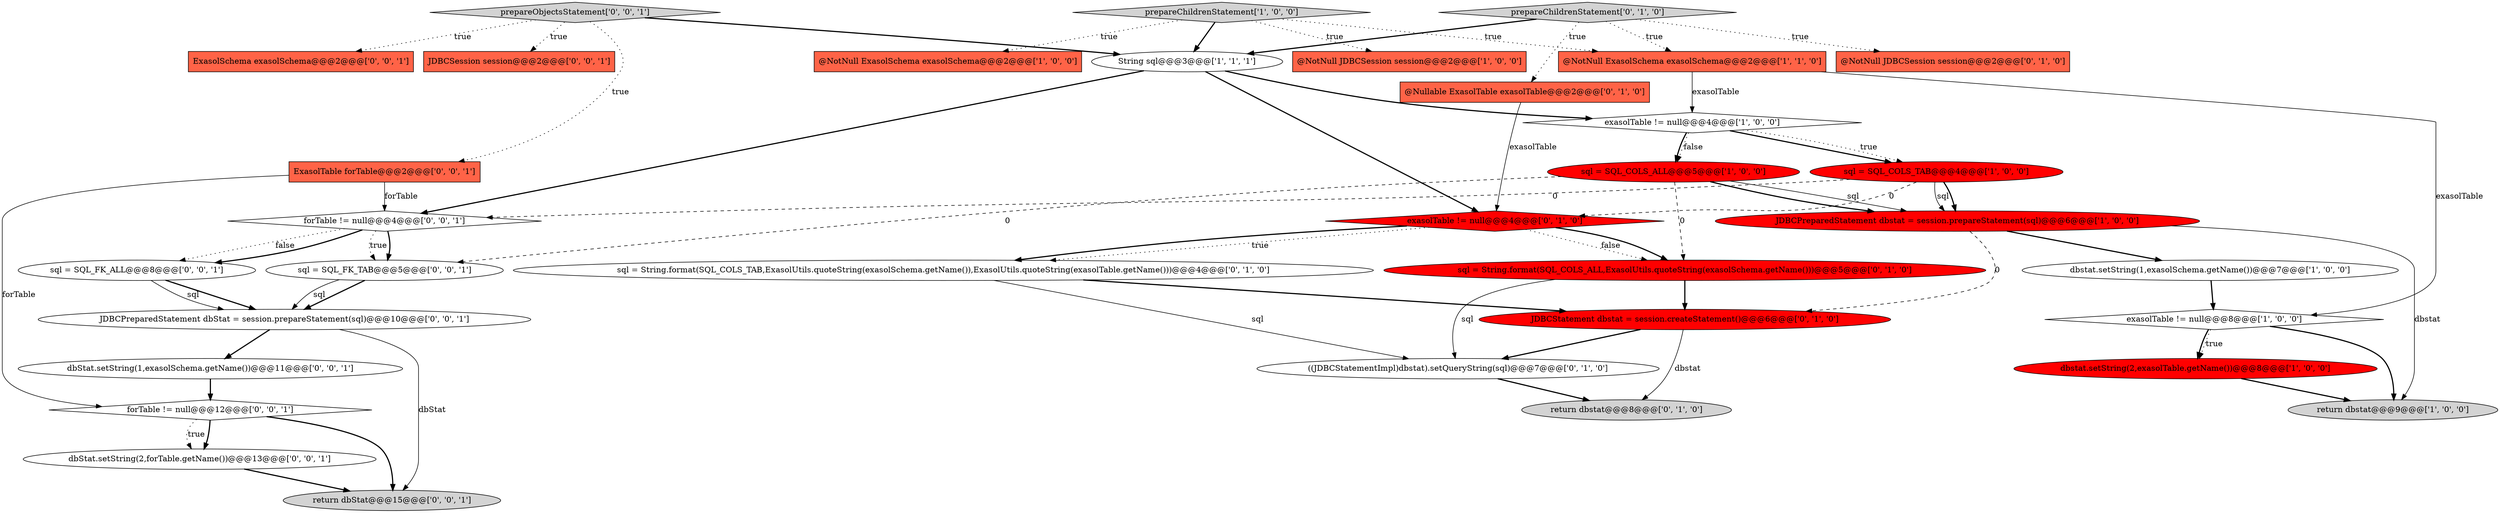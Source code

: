digraph {
30 [style = filled, label = "JDBCPreparedStatement dbStat = session.prepareStatement(sql)@@@10@@@['0', '0', '1']", fillcolor = white, shape = ellipse image = "AAA0AAABBB3BBB"];
29 [style = filled, label = "sql = SQL_FK_ALL@@@8@@@['0', '0', '1']", fillcolor = white, shape = ellipse image = "AAA0AAABBB3BBB"];
32 [style = filled, label = "prepareObjectsStatement['0', '0', '1']", fillcolor = lightgray, shape = diamond image = "AAA0AAABBB3BBB"];
23 [style = filled, label = "sql = SQL_FK_TAB@@@5@@@['0', '0', '1']", fillcolor = white, shape = ellipse image = "AAA0AAABBB3BBB"];
7 [style = filled, label = "JDBCPreparedStatement dbstat = session.prepareStatement(sql)@@@6@@@['1', '0', '0']", fillcolor = red, shape = ellipse image = "AAA1AAABBB1BBB"];
26 [style = filled, label = "ExasolTable forTable@@@2@@@['0', '0', '1']", fillcolor = tomato, shape = box image = "AAA0AAABBB3BBB"];
20 [style = filled, label = "return dbstat@@@8@@@['0', '1', '0']", fillcolor = lightgray, shape = ellipse image = "AAA0AAABBB2BBB"];
24 [style = filled, label = "ExasolSchema exasolSchema@@@2@@@['0', '0', '1']", fillcolor = tomato, shape = box image = "AAA0AAABBB3BBB"];
0 [style = filled, label = "exasolTable != null@@@8@@@['1', '0', '0']", fillcolor = white, shape = diamond image = "AAA0AAABBB1BBB"];
2 [style = filled, label = "String sql@@@3@@@['1', '1', '1']", fillcolor = white, shape = ellipse image = "AAA0AAABBB1BBB"];
14 [style = filled, label = "JDBCStatement dbstat = session.createStatement()@@@6@@@['0', '1', '0']", fillcolor = red, shape = ellipse image = "AAA1AAABBB2BBB"];
4 [style = filled, label = "@NotNull JDBCSession session@@@2@@@['1', '0', '0']", fillcolor = tomato, shape = box image = "AAA0AAABBB1BBB"];
1 [style = filled, label = "prepareChildrenStatement['1', '0', '0']", fillcolor = lightgray, shape = diamond image = "AAA0AAABBB1BBB"];
27 [style = filled, label = "return dbStat@@@15@@@['0', '0', '1']", fillcolor = lightgray, shape = ellipse image = "AAA0AAABBB3BBB"];
28 [style = filled, label = "JDBCSession session@@@2@@@['0', '0', '1']", fillcolor = tomato, shape = box image = "AAA0AAABBB3BBB"];
22 [style = filled, label = "dbStat.setString(2,forTable.getName())@@@13@@@['0', '0', '1']", fillcolor = white, shape = ellipse image = "AAA0AAABBB3BBB"];
31 [style = filled, label = "dbStat.setString(1,exasolSchema.getName())@@@11@@@['0', '0', '1']", fillcolor = white, shape = ellipse image = "AAA0AAABBB3BBB"];
21 [style = filled, label = "exasolTable != null@@@4@@@['0', '1', '0']", fillcolor = red, shape = diamond image = "AAA1AAABBB2BBB"];
16 [style = filled, label = "@NotNull JDBCSession session@@@2@@@['0', '1', '0']", fillcolor = tomato, shape = box image = "AAA0AAABBB2BBB"];
3 [style = filled, label = "exasolTable != null@@@4@@@['1', '0', '0']", fillcolor = white, shape = diamond image = "AAA0AAABBB1BBB"];
25 [style = filled, label = "forTable != null@@@12@@@['0', '0', '1']", fillcolor = white, shape = diamond image = "AAA0AAABBB3BBB"];
33 [style = filled, label = "forTable != null@@@4@@@['0', '0', '1']", fillcolor = white, shape = diamond image = "AAA0AAABBB3BBB"];
12 [style = filled, label = "sql = SQL_COLS_ALL@@@5@@@['1', '0', '0']", fillcolor = red, shape = ellipse image = "AAA1AAABBB1BBB"];
5 [style = filled, label = "return dbstat@@@9@@@['1', '0', '0']", fillcolor = lightgray, shape = ellipse image = "AAA0AAABBB1BBB"];
11 [style = filled, label = "@NotNull ExasolSchema exasolSchema@@@2@@@['1', '1', '0']", fillcolor = tomato, shape = box image = "AAA0AAABBB1BBB"];
9 [style = filled, label = "@NotNull ExasolSchema exasolSchema@@@2@@@['1', '0', '0']", fillcolor = tomato, shape = box image = "AAA0AAABBB1BBB"];
17 [style = filled, label = "sql = String.format(SQL_COLS_TAB,ExasolUtils.quoteString(exasolSchema.getName()),ExasolUtils.quoteString(exasolTable.getName()))@@@4@@@['0', '1', '0']", fillcolor = white, shape = ellipse image = "AAA0AAABBB2BBB"];
15 [style = filled, label = "((JDBCStatementImpl)dbstat).setQueryString(sql)@@@7@@@['0', '1', '0']", fillcolor = white, shape = ellipse image = "AAA0AAABBB2BBB"];
19 [style = filled, label = "sql = String.format(SQL_COLS_ALL,ExasolUtils.quoteString(exasolSchema.getName()))@@@5@@@['0', '1', '0']", fillcolor = red, shape = ellipse image = "AAA1AAABBB2BBB"];
18 [style = filled, label = "prepareChildrenStatement['0', '1', '0']", fillcolor = lightgray, shape = diamond image = "AAA0AAABBB2BBB"];
13 [style = filled, label = "@Nullable ExasolTable exasolTable@@@2@@@['0', '1', '0']", fillcolor = tomato, shape = box image = "AAA0AAABBB2BBB"];
8 [style = filled, label = "dbstat.setString(1,exasolSchema.getName())@@@7@@@['1', '0', '0']", fillcolor = white, shape = ellipse image = "AAA0AAABBB1BBB"];
10 [style = filled, label = "dbstat.setString(2,exasolTable.getName())@@@8@@@['1', '0', '0']", fillcolor = red, shape = ellipse image = "AAA1AAABBB1BBB"];
6 [style = filled, label = "sql = SQL_COLS_TAB@@@4@@@['1', '0', '0']", fillcolor = red, shape = ellipse image = "AAA1AAABBB1BBB"];
6->21 [style = dashed, label="0"];
32->28 [style = dotted, label="true"];
21->19 [style = dotted, label="false"];
31->25 [style = bold, label=""];
12->7 [style = solid, label="sql"];
32->24 [style = dotted, label="true"];
23->30 [style = bold, label=""];
12->23 [style = dashed, label="0"];
21->19 [style = bold, label=""];
25->22 [style = bold, label=""];
29->30 [style = bold, label=""];
0->10 [style = dotted, label="true"];
23->30 [style = solid, label="sql"];
18->16 [style = dotted, label="true"];
7->14 [style = dashed, label="0"];
14->20 [style = solid, label="dbstat"];
2->3 [style = bold, label=""];
1->11 [style = dotted, label="true"];
26->33 [style = solid, label="forTable"];
11->3 [style = solid, label="exasolTable"];
17->15 [style = solid, label="sql"];
3->6 [style = bold, label=""];
21->17 [style = dotted, label="true"];
1->4 [style = dotted, label="true"];
33->29 [style = dotted, label="false"];
26->25 [style = solid, label="forTable"];
3->12 [style = bold, label=""];
18->2 [style = bold, label=""];
3->6 [style = dotted, label="true"];
7->8 [style = bold, label=""];
32->2 [style = bold, label=""];
6->33 [style = dashed, label="0"];
12->7 [style = bold, label=""];
33->23 [style = bold, label=""];
33->29 [style = bold, label=""];
8->0 [style = bold, label=""];
3->12 [style = dotted, label="false"];
6->7 [style = solid, label="sql"];
25->27 [style = bold, label=""];
13->21 [style = solid, label="exasolTable"];
18->11 [style = dotted, label="true"];
33->23 [style = dotted, label="true"];
0->10 [style = bold, label=""];
10->5 [style = bold, label=""];
19->14 [style = bold, label=""];
12->19 [style = dashed, label="0"];
22->27 [style = bold, label=""];
17->14 [style = bold, label=""];
11->0 [style = solid, label="exasolTable"];
2->21 [style = bold, label=""];
15->20 [style = bold, label=""];
30->27 [style = solid, label="dbStat"];
30->31 [style = bold, label=""];
1->9 [style = dotted, label="true"];
7->5 [style = solid, label="dbstat"];
25->22 [style = dotted, label="true"];
2->33 [style = bold, label=""];
19->15 [style = solid, label="sql"];
14->15 [style = bold, label=""];
29->30 [style = solid, label="sql"];
1->2 [style = bold, label=""];
32->26 [style = dotted, label="true"];
6->7 [style = bold, label=""];
21->17 [style = bold, label=""];
0->5 [style = bold, label=""];
18->13 [style = dotted, label="true"];
}
